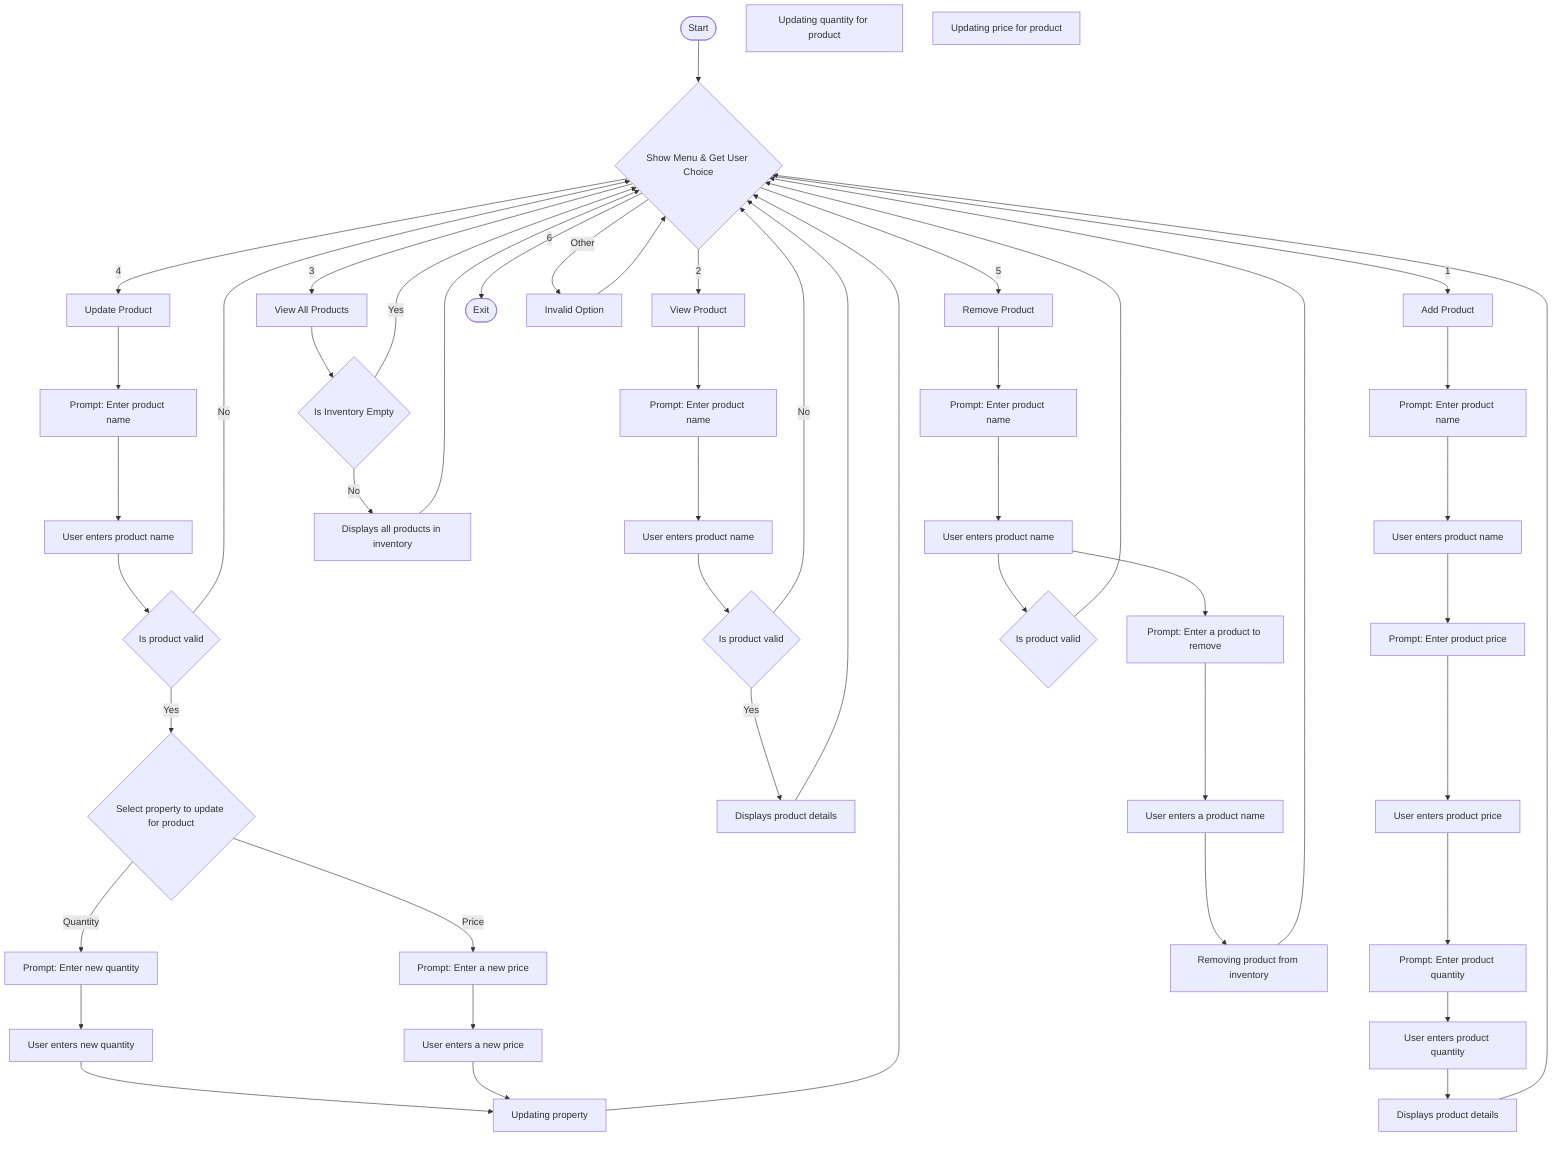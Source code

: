 flowchart TD
    Start([Start])
    Menu{Show Menu & Get User Choice}
    Add[Add Product]
    GetProductName[Prompt: Enter product name]
    SetProductName[User enters product name]
    GetProductPrice[Prompt: Enter product price]
    SetProductPrice[User enters product price]
    GetProductQty[Prompt: Enter product quantity]
    SetProductQty[User enters product quantity]
    DisplayAddProduct[Displays product details] 
    
    ViewOne[View Product]
    DisplayViewProduct[Displays product details]    
    GetProductViewOneName[Prompt: Enter product name]
    SetProductViewOneName[User enters product name]
    InvalidProduct{Is product valid}
    
    ViewAll[View All Products]
    InventoryEmpty{Is Inventory Empty}
    DisplayProducts[Displays all products in inventory]
    
    Update[Update Product]
    GetProductUpdateName[Prompt: Enter product name]
    SetProductUpdateName[User enters product name]
    UpdateProperty{Select property to update for product}
    GetUpdateQty[Prompt: Enter new quantity]
    SetUpdateQty[User enters new quantity]
    UpdatedQtyMsg[Updating quantity for product]
    GetUpdatePrice[Prompt: Enter a new price]
    SetUpdatePrice[User enters a new price]
    UpdatedPriceMsg[Updating price for product]
    InvalidProductUpdate{Is product valid}
    PostUpdatedProperty[Updating property]

    
    Remove[Remove Product]
    GetProductRemovalName[Prompt: Enter product name]
    SetProductRemovalName[User enters product name]
    GetRemovalProduct[Prompt: Enter a product to remove]
    SetRemovalProduct[User enters a product name]
    RemovalMsg[Removing product from inventory]
    InvalidProductRemoval{Is product valid}
    
    Exit([Exit])
    Invalid[Invalid Option]

    Start --> Menu
    Menu -->|1| Add
    Add --> GetProductName --> SetProductName --> GetProductPrice --> SetProductPrice --> GetProductQty --> SetProductQty --> DisplayAddProduct --> Menu
    Menu -->|2| ViewOne
    ViewOne --> GetProductViewOneName --> SetProductViewOneName --> InvalidProduct -- Yes --> DisplayViewProduct --> Menu
    InvalidProduct -- No --> Menu
    Menu -->|3| ViewAll
    ViewAll --> InventoryEmpty -- Yes --> Menu
    InventoryEmpty -- No --> DisplayProducts --> Menu
    Menu -->|4| Update
    Update --> GetProductUpdateName --> SetProductUpdateName --> InvalidProductUpdate -- Yes --> UpdateProperty
    InvalidProductUpdate -- No --> Menu
    UpdateProperty -- Quantity --> GetUpdateQty --> SetUpdateQty --> PostUpdatedProperty
    UpdateProperty -- Price --> GetUpdatePrice --> SetUpdatePrice --> PostUpdatedProperty
    PostUpdatedProperty --> Menu
    Menu -->|5| Remove
    Remove --> GetProductRemovalName --> SetProductRemovalName --> GetRemovalProduct --> SetRemovalProduct --> RemovalMsg --> Menu
    SetProductRemovalName --> InvalidProductRemoval --> Menu
    Menu -->|6| Exit
    Menu -->|Other| Invalid
    Invalid --> Menu